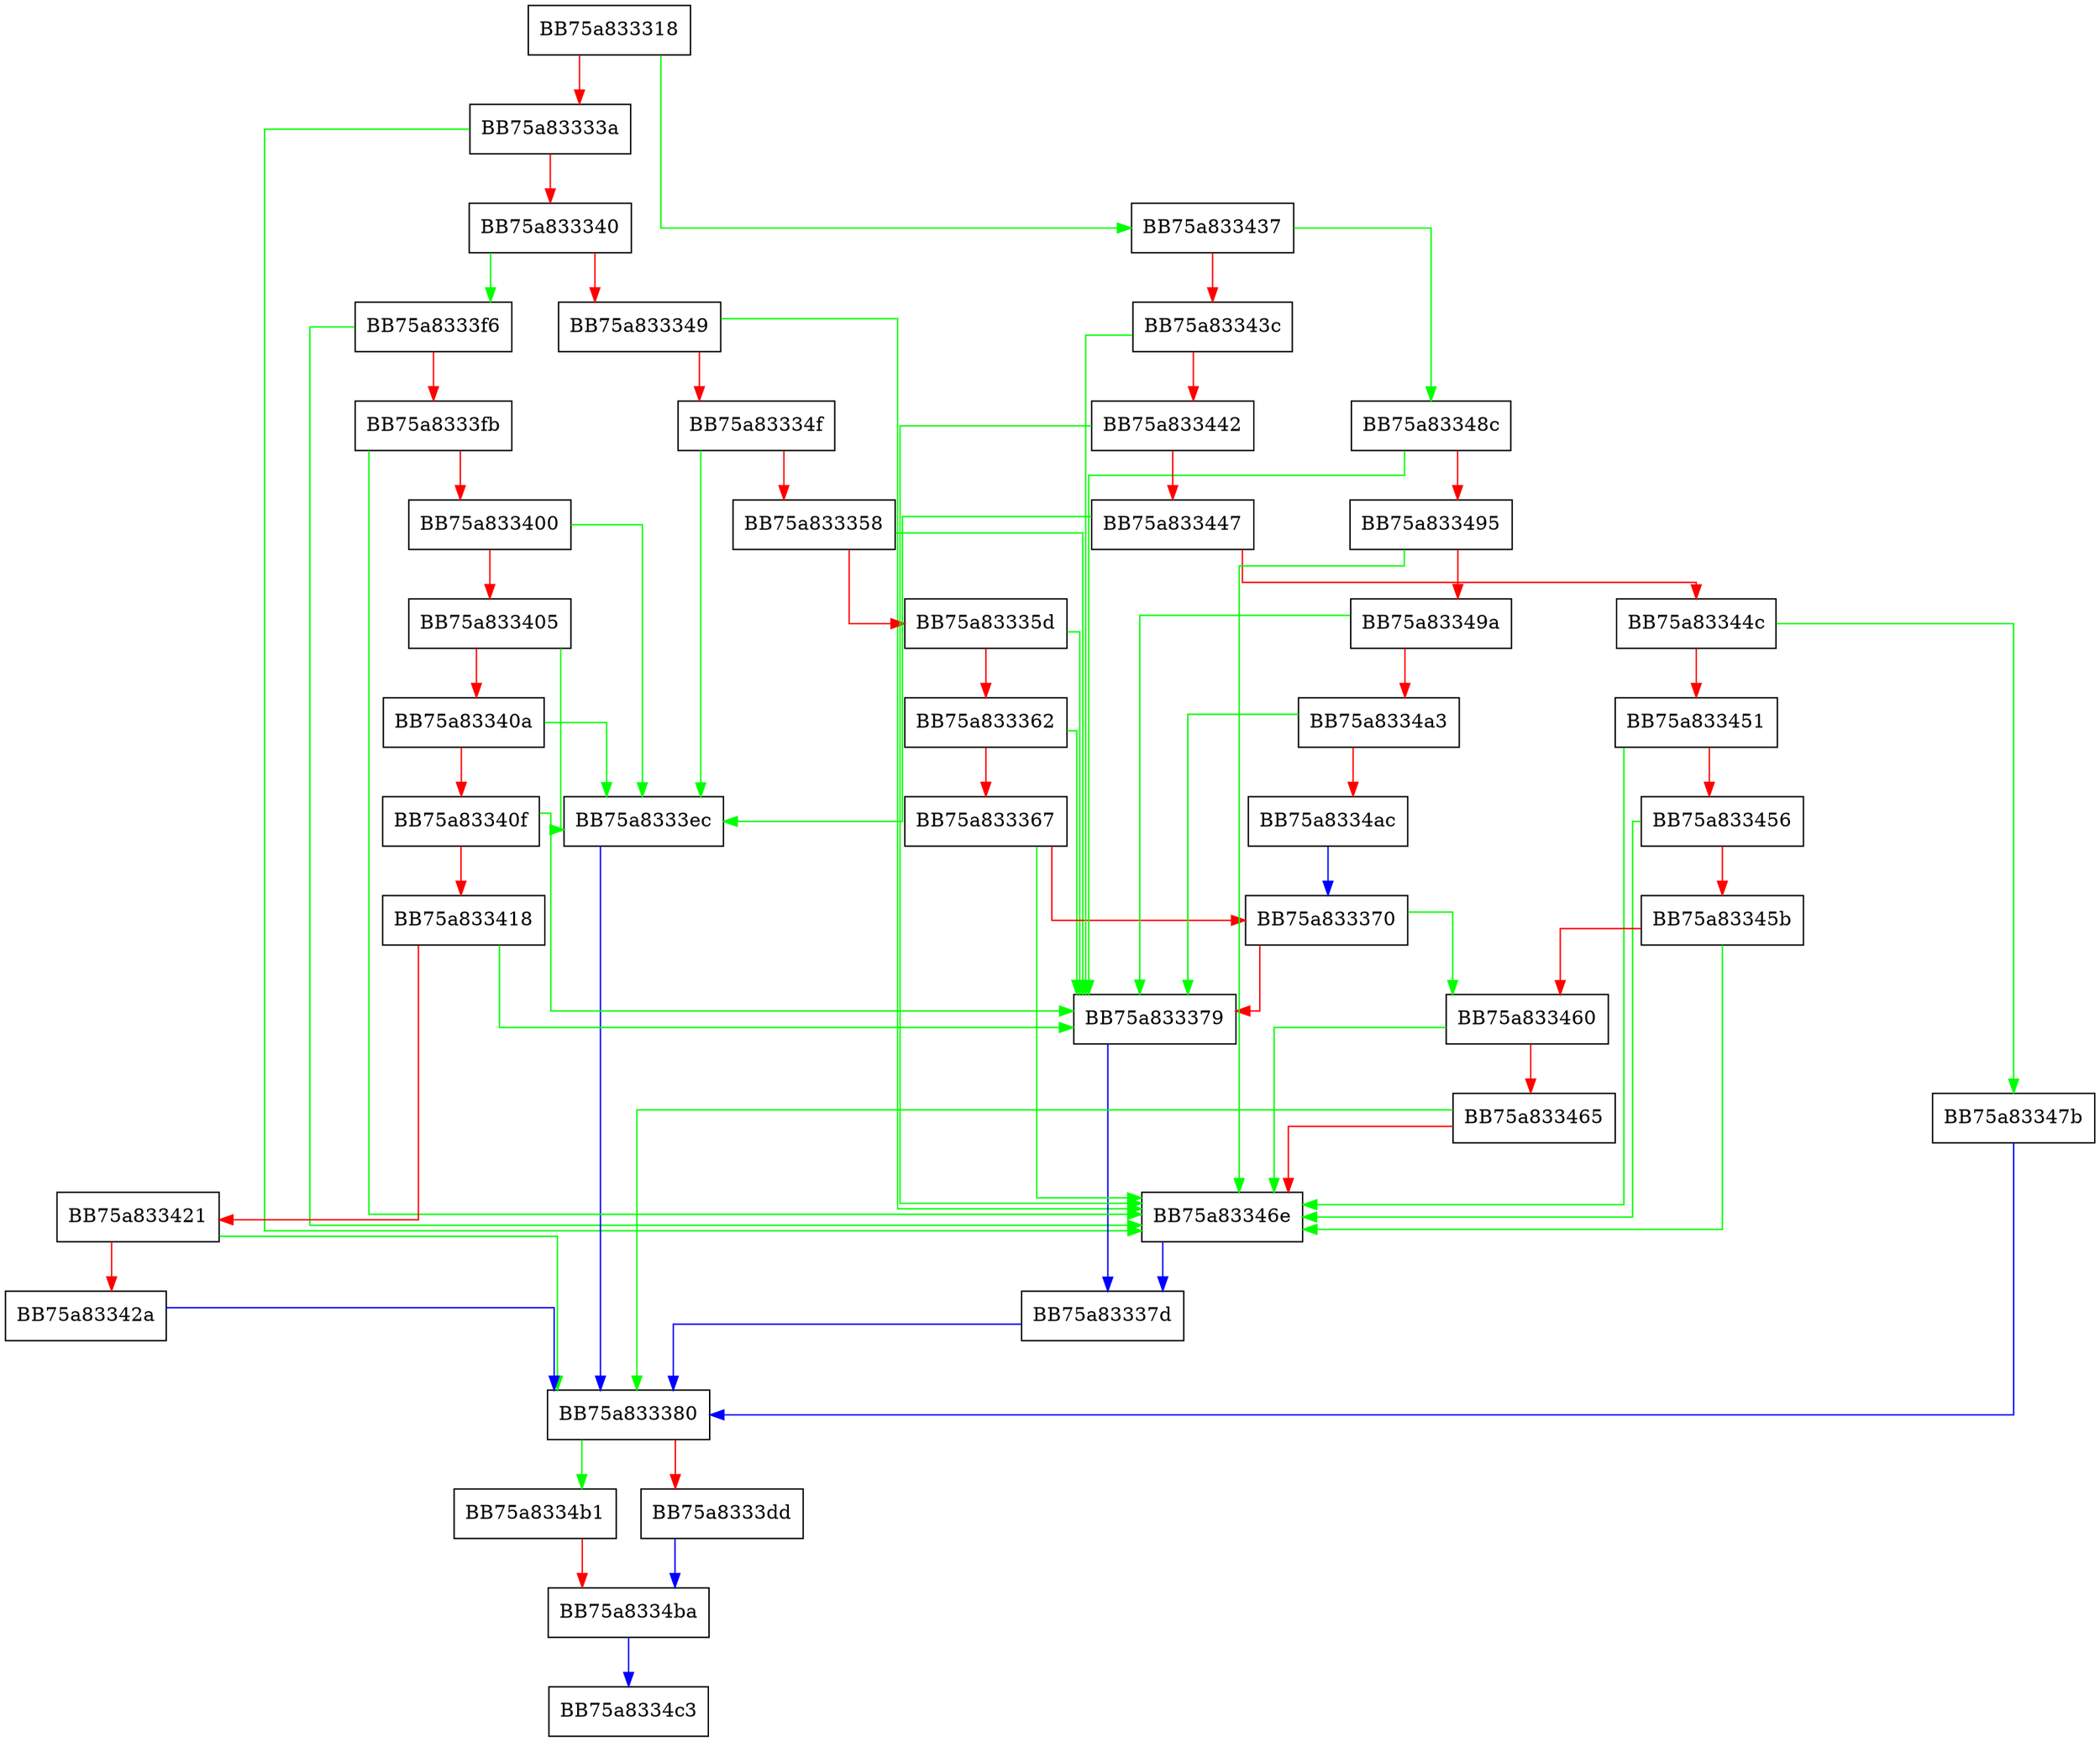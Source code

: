 digraph ResourceToSigattrNotification {
  node [shape="box"];
  graph [splines=ortho];
  BB75a833318 -> BB75a833437 [color="green"];
  BB75a833318 -> BB75a83333a [color="red"];
  BB75a83333a -> BB75a83346e [color="green"];
  BB75a83333a -> BB75a833340 [color="red"];
  BB75a833340 -> BB75a8333f6 [color="green"];
  BB75a833340 -> BB75a833349 [color="red"];
  BB75a833349 -> BB75a83346e [color="green"];
  BB75a833349 -> BB75a83334f [color="red"];
  BB75a83334f -> BB75a8333ec [color="green"];
  BB75a83334f -> BB75a833358 [color="red"];
  BB75a833358 -> BB75a833379 [color="green"];
  BB75a833358 -> BB75a83335d [color="red"];
  BB75a83335d -> BB75a833379 [color="green"];
  BB75a83335d -> BB75a833362 [color="red"];
  BB75a833362 -> BB75a833379 [color="green"];
  BB75a833362 -> BB75a833367 [color="red"];
  BB75a833367 -> BB75a83346e [color="green"];
  BB75a833367 -> BB75a833370 [color="red"];
  BB75a833370 -> BB75a833460 [color="green"];
  BB75a833370 -> BB75a833379 [color="red"];
  BB75a833379 -> BB75a83337d [color="blue"];
  BB75a83337d -> BB75a833380 [color="blue"];
  BB75a833380 -> BB75a8334b1 [color="green"];
  BB75a833380 -> BB75a8333dd [color="red"];
  BB75a8333dd -> BB75a8334ba [color="blue"];
  BB75a8333ec -> BB75a833380 [color="blue"];
  BB75a8333f6 -> BB75a83346e [color="green"];
  BB75a8333f6 -> BB75a8333fb [color="red"];
  BB75a8333fb -> BB75a83346e [color="green"];
  BB75a8333fb -> BB75a833400 [color="red"];
  BB75a833400 -> BB75a8333ec [color="green"];
  BB75a833400 -> BB75a833405 [color="red"];
  BB75a833405 -> BB75a8333ec [color="green"];
  BB75a833405 -> BB75a83340a [color="red"];
  BB75a83340a -> BB75a8333ec [color="green"];
  BB75a83340a -> BB75a83340f [color="red"];
  BB75a83340f -> BB75a833379 [color="green"];
  BB75a83340f -> BB75a833418 [color="red"];
  BB75a833418 -> BB75a833379 [color="green"];
  BB75a833418 -> BB75a833421 [color="red"];
  BB75a833421 -> BB75a833380 [color="green"];
  BB75a833421 -> BB75a83342a [color="red"];
  BB75a83342a -> BB75a833380 [color="blue"];
  BB75a833437 -> BB75a83348c [color="green"];
  BB75a833437 -> BB75a83343c [color="red"];
  BB75a83343c -> BB75a833379 [color="green"];
  BB75a83343c -> BB75a833442 [color="red"];
  BB75a833442 -> BB75a83346e [color="green"];
  BB75a833442 -> BB75a833447 [color="red"];
  BB75a833447 -> BB75a8333ec [color="green"];
  BB75a833447 -> BB75a83344c [color="red"];
  BB75a83344c -> BB75a83347b [color="green"];
  BB75a83344c -> BB75a833451 [color="red"];
  BB75a833451 -> BB75a83346e [color="green"];
  BB75a833451 -> BB75a833456 [color="red"];
  BB75a833456 -> BB75a83346e [color="green"];
  BB75a833456 -> BB75a83345b [color="red"];
  BB75a83345b -> BB75a83346e [color="green"];
  BB75a83345b -> BB75a833460 [color="red"];
  BB75a833460 -> BB75a83346e [color="green"];
  BB75a833460 -> BB75a833465 [color="red"];
  BB75a833465 -> BB75a833380 [color="green"];
  BB75a833465 -> BB75a83346e [color="red"];
  BB75a83346e -> BB75a83337d [color="blue"];
  BB75a83347b -> BB75a833380 [color="blue"];
  BB75a83348c -> BB75a833379 [color="green"];
  BB75a83348c -> BB75a833495 [color="red"];
  BB75a833495 -> BB75a83346e [color="green"];
  BB75a833495 -> BB75a83349a [color="red"];
  BB75a83349a -> BB75a833379 [color="green"];
  BB75a83349a -> BB75a8334a3 [color="red"];
  BB75a8334a3 -> BB75a833379 [color="green"];
  BB75a8334a3 -> BB75a8334ac [color="red"];
  BB75a8334ac -> BB75a833370 [color="blue"];
  BB75a8334b1 -> BB75a8334ba [color="red"];
  BB75a8334ba -> BB75a8334c3 [color="blue"];
}